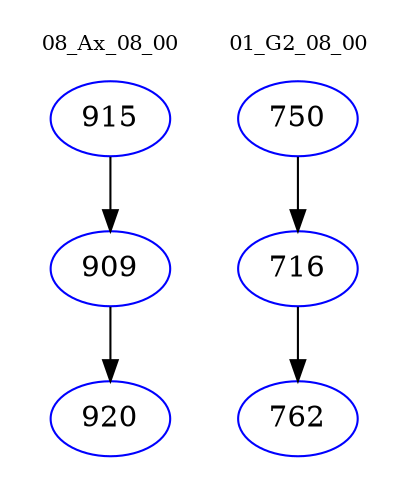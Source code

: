 digraph{
subgraph cluster_0 {
color = white
label = "08_Ax_08_00";
fontsize=10;
T0_915 [label="915", color="blue"]
T0_915 -> T0_909 [color="black"]
T0_909 [label="909", color="blue"]
T0_909 -> T0_920 [color="black"]
T0_920 [label="920", color="blue"]
}
subgraph cluster_1 {
color = white
label = "01_G2_08_00";
fontsize=10;
T1_750 [label="750", color="blue"]
T1_750 -> T1_716 [color="black"]
T1_716 [label="716", color="blue"]
T1_716 -> T1_762 [color="black"]
T1_762 [label="762", color="blue"]
}
}
